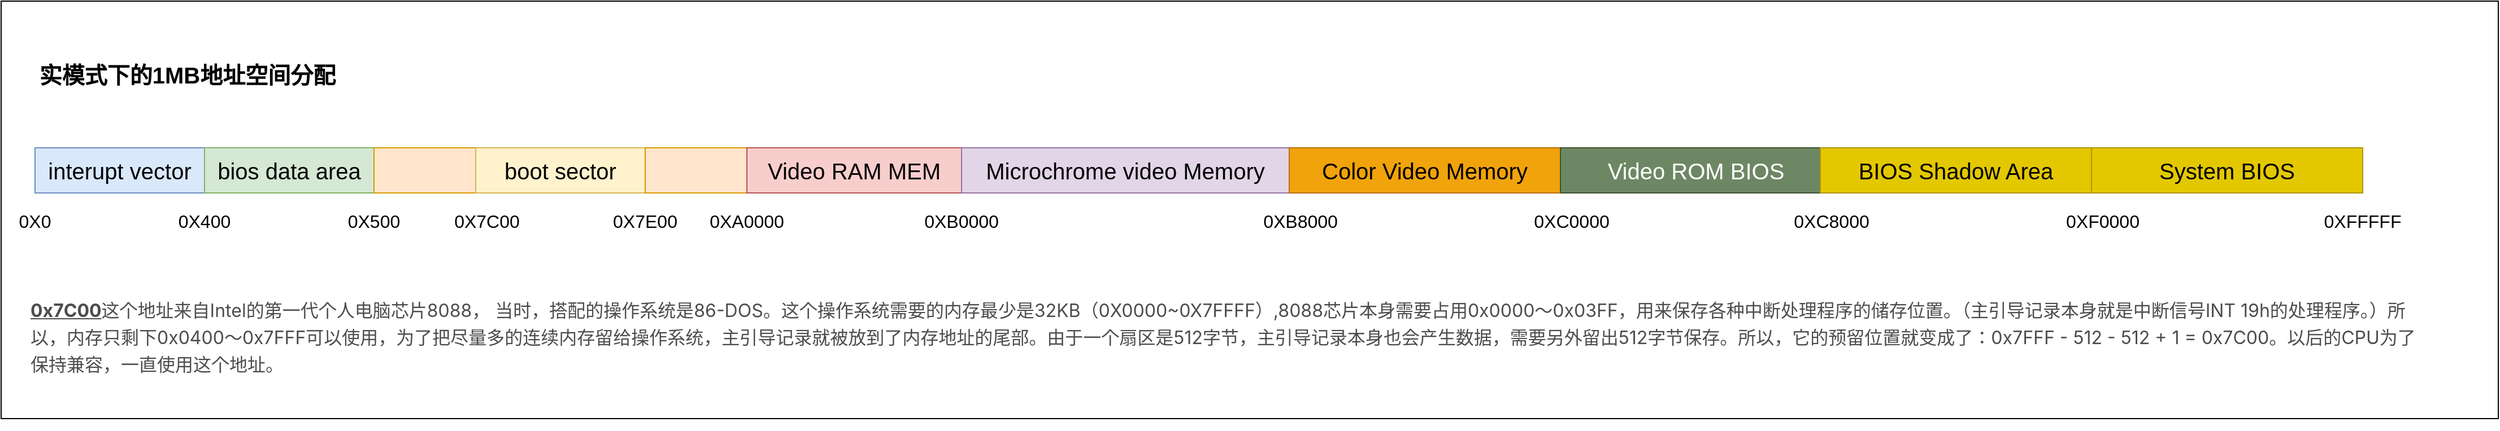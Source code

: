 <mxfile version="24.3.1" type="github">
  <diagram id="wFE0QG_FPsp0jaGvCLVb" name="Page-1">
    <mxGraphModel dx="4140" dy="1301" grid="1" gridSize="10" guides="1" tooltips="1" connect="1" arrows="1" fold="1" page="1" pageScale="1" pageWidth="850" pageHeight="1100" math="0" shadow="0">
      <root>
        <mxCell id="0" />
        <mxCell id="1" parent="0" />
        <mxCell id="s_7mGbBZ-8Ej9yZiGYav-25" value="" style="whiteSpace=wrap;html=1;" vertex="1" parent="1">
          <mxGeometry x="-870" y="80" width="2210" height="370" as="geometry" />
        </mxCell>
        <mxCell id="s_7mGbBZ-8Ej9yZiGYav-1" value="&lt;font style=&quot;font-size: 20px;&quot;&gt;interupt vector&lt;/font&gt;" style="rounded=0;whiteSpace=wrap;html=1;fillColor=#dae8fc;strokeColor=#6c8ebf;fontStyle=0;fontSize=20;" vertex="1" parent="1">
          <mxGeometry x="-840" y="210" width="150" height="40" as="geometry" />
        </mxCell>
        <mxCell id="s_7mGbBZ-8Ej9yZiGYav-2" value="bios data area" style="rounded=0;whiteSpace=wrap;html=1;fillColor=#d5e8d4;strokeColor=#82b366;fontStyle=0;fontSize=20;" vertex="1" parent="1">
          <mxGeometry x="-690" y="210" width="150" height="40" as="geometry" />
        </mxCell>
        <mxCell id="s_7mGbBZ-8Ej9yZiGYav-4" value="" style="rounded=0;whiteSpace=wrap;html=1;fillColor=#ffe6cc;strokeColor=#d79b00;fontStyle=0;fontSize=20;" vertex="1" parent="1">
          <mxGeometry x="-540" y="210" width="90" height="40" as="geometry" />
        </mxCell>
        <mxCell id="s_7mGbBZ-8Ej9yZiGYav-5" value="boot sector" style="rounded=0;whiteSpace=wrap;html=1;fillColor=#fff2cc;strokeColor=#d6b656;fontStyle=0;fontSize=20;" vertex="1" parent="1">
          <mxGeometry x="-450" y="210" width="150" height="40" as="geometry" />
        </mxCell>
        <mxCell id="s_7mGbBZ-8Ej9yZiGYav-6" value="" style="rounded=0;whiteSpace=wrap;html=1;fillColor=#ffe6cc;strokeColor=#d79b00;fontStyle=0;fontSize=20;" vertex="1" parent="1">
          <mxGeometry x="-300" y="210" width="90" height="40" as="geometry" />
        </mxCell>
        <mxCell id="s_7mGbBZ-8Ej9yZiGYav-7" value="Video RAM MEM" style="rounded=0;whiteSpace=wrap;html=1;fillColor=#f8cecc;strokeColor=#b85450;fontStyle=0;fontSize=20;" vertex="1" parent="1">
          <mxGeometry x="-210" y="210" width="190" height="40" as="geometry" />
        </mxCell>
        <mxCell id="s_7mGbBZ-8Ej9yZiGYav-8" value="Microchrome video Memory" style="rounded=0;whiteSpace=wrap;html=1;fillColor=#e1d5e7;strokeColor=#9673a6;fontStyle=0;fontSize=20;" vertex="1" parent="1">
          <mxGeometry x="-20" y="210" width="290" height="40" as="geometry" />
        </mxCell>
        <mxCell id="s_7mGbBZ-8Ej9yZiGYav-9" value="Color Video Memory" style="rounded=0;whiteSpace=wrap;html=1;fillColor=#f0a30a;strokeColor=#BD7000;fontStyle=0;fontSize=20;fontColor=#000000;" vertex="1" parent="1">
          <mxGeometry x="270" y="210" width="240" height="40" as="geometry" />
        </mxCell>
        <mxCell id="s_7mGbBZ-8Ej9yZiGYav-10" value="Video ROM BIOS" style="rounded=0;whiteSpace=wrap;html=1;fillColor=#6d8764;strokeColor=#3A5431;fontStyle=0;fontSize=20;fontColor=#ffffff;" vertex="1" parent="1">
          <mxGeometry x="510" y="210" width="240" height="40" as="geometry" />
        </mxCell>
        <mxCell id="s_7mGbBZ-8Ej9yZiGYav-11" value="BIOS Shadow Area" style="rounded=0;whiteSpace=wrap;html=1;fillColor=#e3c800;strokeColor=#B09500;fontStyle=0;fontSize=20;fontColor=#000000;" vertex="1" parent="1">
          <mxGeometry x="740" y="210" width="240" height="40" as="geometry" />
        </mxCell>
        <mxCell id="s_7mGbBZ-8Ej9yZiGYav-12" value="System BIOS" style="rounded=0;whiteSpace=wrap;html=1;fillColor=#e3c800;strokeColor=#B09500;fontStyle=0;fontSize=20;fontColor=#000000;" vertex="1" parent="1">
          <mxGeometry x="980" y="210" width="240" height="40" as="geometry" />
        </mxCell>
        <mxCell id="s_7mGbBZ-8Ej9yZiGYav-13" value="&lt;font style=&quot;font-size: 16px;&quot;&gt;0X0&lt;/font&gt;" style="text;strokeColor=none;align=center;fillColor=none;html=1;verticalAlign=middle;whiteSpace=wrap;rounded=0;" vertex="1" parent="1">
          <mxGeometry x="-870" y="260" width="60" height="30" as="geometry" />
        </mxCell>
        <mxCell id="s_7mGbBZ-8Ej9yZiGYav-14" value="&lt;font style=&quot;font-size: 16px;&quot;&gt;0X400&lt;/font&gt;" style="text;strokeColor=none;align=center;fillColor=none;html=1;verticalAlign=middle;whiteSpace=wrap;rounded=0;" vertex="1" parent="1">
          <mxGeometry x="-720" y="260" width="60" height="30" as="geometry" />
        </mxCell>
        <mxCell id="s_7mGbBZ-8Ej9yZiGYav-15" value="&lt;font style=&quot;font-size: 16px;&quot;&gt;0X500&lt;/font&gt;" style="text;strokeColor=none;align=center;fillColor=none;html=1;verticalAlign=middle;whiteSpace=wrap;rounded=0;" vertex="1" parent="1">
          <mxGeometry x="-570" y="260" width="60" height="30" as="geometry" />
        </mxCell>
        <mxCell id="s_7mGbBZ-8Ej9yZiGYav-16" value="&lt;font style=&quot;font-size: 16px;&quot;&gt;0X7C00&lt;/font&gt;" style="text;strokeColor=none;align=center;fillColor=none;html=1;verticalAlign=middle;whiteSpace=wrap;rounded=0;" vertex="1" parent="1">
          <mxGeometry x="-470" y="260" width="60" height="30" as="geometry" />
        </mxCell>
        <mxCell id="s_7mGbBZ-8Ej9yZiGYav-17" value="&lt;font style=&quot;font-size: 16px;&quot;&gt;0X7E00&lt;/font&gt;" style="text;strokeColor=none;align=center;fillColor=none;html=1;verticalAlign=middle;whiteSpace=wrap;rounded=0;" vertex="1" parent="1">
          <mxGeometry x="-330" y="260" width="60" height="30" as="geometry" />
        </mxCell>
        <mxCell id="s_7mGbBZ-8Ej9yZiGYav-18" value="&lt;font style=&quot;font-size: 16px;&quot;&gt;0XA0000&lt;/font&gt;" style="text;strokeColor=none;align=center;fillColor=none;html=1;verticalAlign=middle;whiteSpace=wrap;rounded=0;" vertex="1" parent="1">
          <mxGeometry x="-240" y="260" width="60" height="30" as="geometry" />
        </mxCell>
        <mxCell id="s_7mGbBZ-8Ej9yZiGYav-19" value="&lt;font style=&quot;font-size: 16px;&quot;&gt;0XB0000&lt;/font&gt;" style="text;strokeColor=none;align=center;fillColor=none;html=1;verticalAlign=middle;whiteSpace=wrap;rounded=0;" vertex="1" parent="1">
          <mxGeometry x="-50" y="260" width="60" height="30" as="geometry" />
        </mxCell>
        <mxCell id="s_7mGbBZ-8Ej9yZiGYav-20" value="&lt;font style=&quot;font-size: 16px;&quot;&gt;0XB8000&lt;/font&gt;" style="text;strokeColor=none;align=center;fillColor=none;html=1;verticalAlign=middle;whiteSpace=wrap;rounded=0;" vertex="1" parent="1">
          <mxGeometry x="250" y="260" width="60" height="30" as="geometry" />
        </mxCell>
        <mxCell id="s_7mGbBZ-8Ej9yZiGYav-21" value="&lt;font style=&quot;font-size: 16px;&quot;&gt;0XC0000&lt;/font&gt;" style="text;strokeColor=none;align=center;fillColor=none;html=1;verticalAlign=middle;whiteSpace=wrap;rounded=0;" vertex="1" parent="1">
          <mxGeometry x="490" y="260" width="60" height="30" as="geometry" />
        </mxCell>
        <mxCell id="s_7mGbBZ-8Ej9yZiGYav-22" value="&lt;font style=&quot;font-size: 16px;&quot;&gt;0XC8000&lt;/font&gt;" style="text;strokeColor=none;align=center;fillColor=none;html=1;verticalAlign=middle;whiteSpace=wrap;rounded=0;" vertex="1" parent="1">
          <mxGeometry x="720" y="260" width="60" height="30" as="geometry" />
        </mxCell>
        <mxCell id="s_7mGbBZ-8Ej9yZiGYav-23" value="&lt;font style=&quot;font-size: 16px;&quot;&gt;0XF0000&lt;/font&gt;" style="text;strokeColor=none;align=center;fillColor=none;html=1;verticalAlign=middle;whiteSpace=wrap;rounded=0;" vertex="1" parent="1">
          <mxGeometry x="960" y="260" width="60" height="30" as="geometry" />
        </mxCell>
        <mxCell id="s_7mGbBZ-8Ej9yZiGYav-24" value="&lt;font style=&quot;font-size: 16px;&quot;&gt;0XFFFFF&lt;/font&gt;" style="text;strokeColor=none;align=center;fillColor=none;html=1;verticalAlign=middle;whiteSpace=wrap;rounded=0;" vertex="1" parent="1">
          <mxGeometry x="1190" y="260" width="60" height="30" as="geometry" />
        </mxCell>
        <mxCell id="s_7mGbBZ-8Ej9yZiGYav-26" value="&lt;font style=&quot;font-size: 20px;&quot;&gt;实模式下的1MB地址空间分配&lt;/font&gt;" style="text;strokeColor=none;align=center;fillColor=none;html=1;verticalAlign=middle;whiteSpace=wrap;rounded=0;fontStyle=1" vertex="1" parent="1">
          <mxGeometry x="-860" y="130" width="310" height="30" as="geometry" />
        </mxCell>
        <mxCell id="s_7mGbBZ-8Ej9yZiGYav-27" value="&lt;p style=&quot;box-sizing: border-box; outline: 0px; margin: 0px 0px 16px; padding: 0px; font-size: 16px; color: rgb(77, 77, 77); overflow: auto hidden; font-synthesis-style: auto; overflow-wrap: break-word; font-family: -apple-system, &amp;quot;SF UI Text&amp;quot;, Arial, &amp;quot;PingFang SC&amp;quot;, &amp;quot;Hiragino Sans GB&amp;quot;, &amp;quot;Microsoft YaHei&amp;quot;, &amp;quot;WenQuanYi Micro Hei&amp;quot;, sans-serif, SimHei, SimSun; text-align: start; background-color: rgb(255, 255, 255); line-height: 24px !important;&quot;&gt;&lt;u&gt;&lt;b&gt;0x7C00&lt;/b&gt;&lt;/u&gt;这个地址来自Intel的第一代个人电脑芯片8088， 当时，搭配的操作系统是86-DOS。这个操作系统需要的内存最少是32KB（0X0000~0X7FFFF）,8088芯片本身需要占用0x0000～0x03FF，用来保存各种中断处理程序的储存位置。（主引导记录本身就是中断信号INT 19h的处理程序。）所以，内存只剩下0x0400～0x7FFF可以使用，为了把尽量多的连续内存留给操作系统，主引导记录就被放到了内存地址的尾部。由于一个扇区是512字节，主引导记录本身也会产生数据，需要另外留出512字节保存。所以，它的预留位置就变成了：0x7FFF - 512 - 512 + 1 = 0x7C00。以后的CPU为了保持兼容，一直使用这个地址。&lt;/p&gt;" style="text;strokeColor=none;align=center;fillColor=none;html=1;verticalAlign=middle;whiteSpace=wrap;rounded=0;" vertex="1" parent="1">
          <mxGeometry x="-845" y="310" width="2125" height="150" as="geometry" />
        </mxCell>
      </root>
    </mxGraphModel>
  </diagram>
</mxfile>

